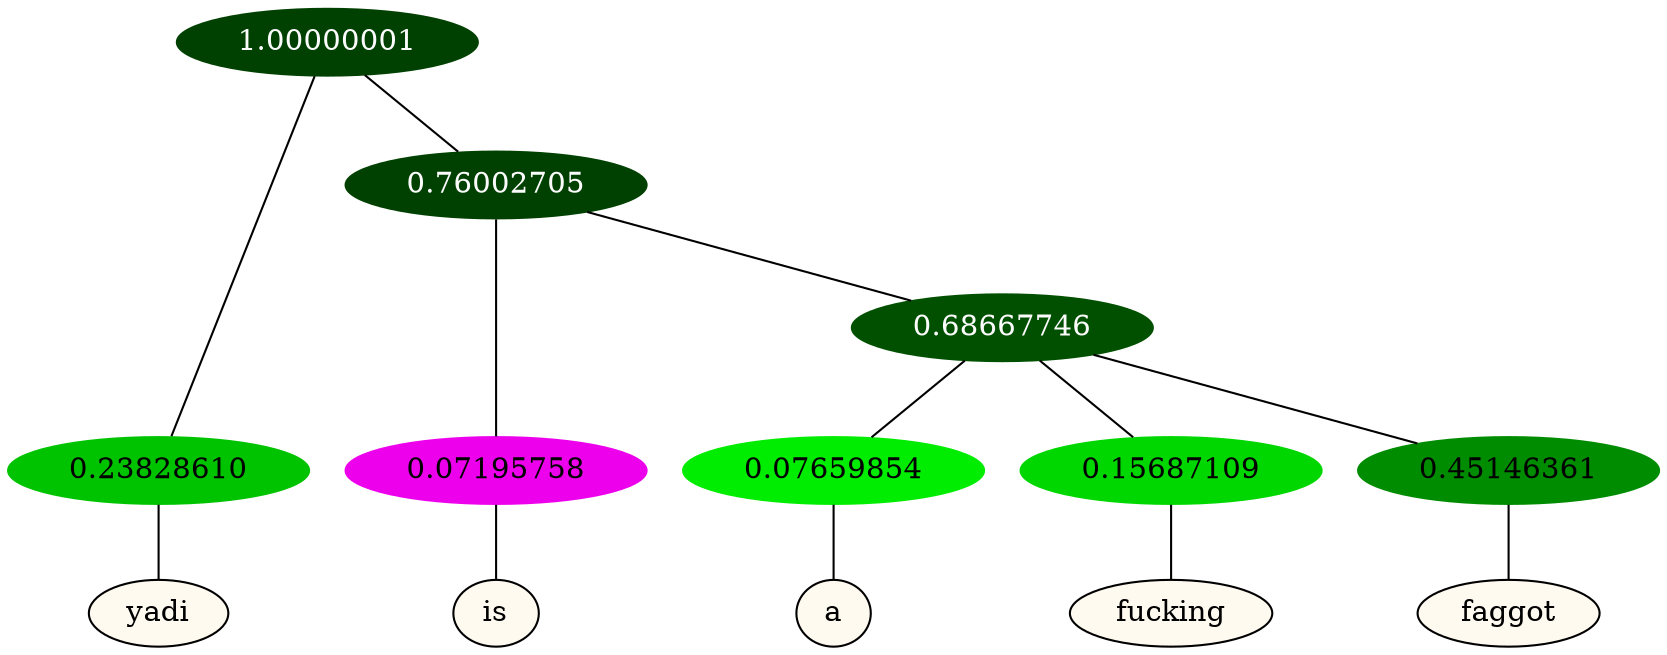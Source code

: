 graph {
	node [format=png height=0.15 nodesep=0.001 ordering=out overlap=prism overlap_scaling=0.01 ranksep=0.001 ratio=0.2 style=filled width=0.15]
	{
		rank=same
		a_w_1 [label=yadi color=black fillcolor=floralwhite style="filled,solid"]
		a_w_3 [label=is color=black fillcolor=floralwhite style="filled,solid"]
		a_w_5 [label=a color=black fillcolor=floralwhite style="filled,solid"]
		a_w_6 [label=fucking color=black fillcolor=floralwhite style="filled,solid"]
		a_w_7 [label=faggot color=black fillcolor=floralwhite style="filled,solid"]
	}
	a_n_1 -- a_w_1
	a_n_3 -- a_w_3
	a_n_5 -- a_w_5
	a_n_6 -- a_w_6
	a_n_7 -- a_w_7
	{
		rank=same
		a_n_1 [label=0.23828610 color="0.334 1.000 0.762" fontcolor=black]
		a_n_3 [label=0.07195758 color="0.835 1.000 0.928" fontcolor=black]
		a_n_5 [label=0.07659854 color="0.334 1.000 0.923" fontcolor=black]
		a_n_6 [label=0.15687109 color="0.334 1.000 0.843" fontcolor=black]
		a_n_7 [label=0.45146361 color="0.334 1.000 0.549" fontcolor=black]
	}
	a_n_0 [label=1.00000001 color="0.334 1.000 0.250" fontcolor=grey99]
	a_n_0 -- a_n_1
	a_n_2 [label=0.76002705 color="0.334 1.000 0.250" fontcolor=grey99]
	a_n_0 -- a_n_2
	a_n_2 -- a_n_3
	a_n_4 [label=0.68667746 color="0.334 1.000 0.313" fontcolor=grey99]
	a_n_2 -- a_n_4
	a_n_4 -- a_n_5
	a_n_4 -- a_n_6
	a_n_4 -- a_n_7
}
